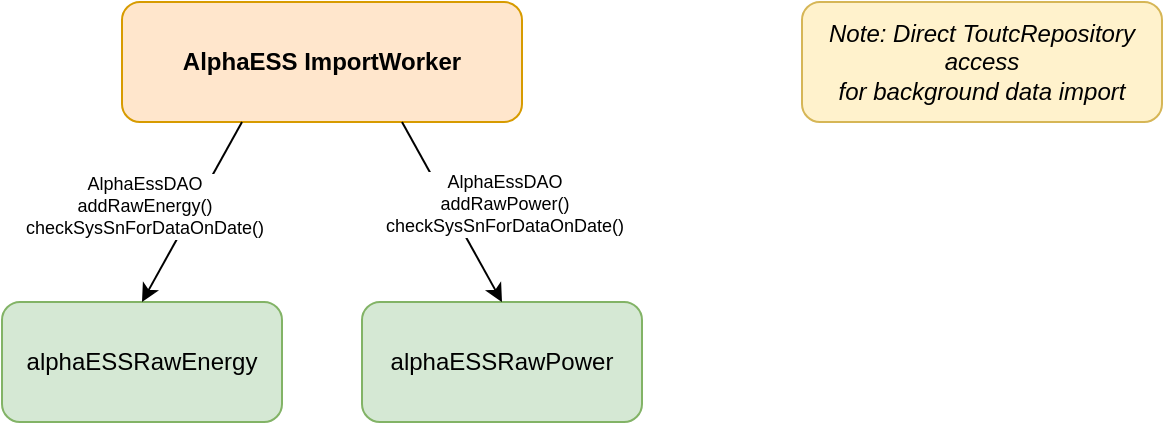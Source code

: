 <mxfile version="27.0.9">
  <diagram name="AlphaESS ImportWorker Dependencies" id="alphaess-import-worker">
    <mxGraphModel dx="1426" dy="841" grid="1" gridSize="10" guides="1" tooltips="1" connect="1" arrows="1" fold="1" page="1" pageScale="1" pageWidth="1400" pageHeight="900" math="0" shadow="0">
      <root>
        <mxCell id="0" />
        <mxCell id="1" parent="0" />
        <mxCell id="alphaess-import-worker" value="AlphaESS ImportWorker" style="rounded=1;whiteSpace=wrap;html=1;fillColor=#FFE6CC;strokeColor=#D79B00;fontColor=#000000;fontStyle=1;" parent="1" vertex="1">
          <mxGeometry x="110" y="50" width="200" height="60" as="geometry" />
        </mxCell>
        <mxCell id="alphaess-raw-energy-table" value="alphaESSRawEnergy" style="rounded=1;whiteSpace=wrap;html=1;fillColor=#D5E8D4;strokeColor=#82B366;fontColor=#000000;" parent="1" vertex="1">
          <mxGeometry x="50" y="200" width="140" height="60" as="geometry" />
        </mxCell>
        <mxCell id="alphaess-raw-power-table" value="alphaESSRawPower" style="rounded=1;whiteSpace=wrap;html=1;fillColor=#D5E8D4;strokeColor=#82B366;fontColor=#000000;" parent="1" vertex="1">
          <mxGeometry x="230" y="200" width="140" height="60" as="geometry" />
        </mxCell>
        <mxCell id="connection1" value="" style="endArrow=classic;html=1;rounded=1;exitX=0.3;exitY=1;exitDx=0;exitDy=0;entryX=0.5;entryY=0;entryDx=0;entryDy=0;" parent="1" source="alphaess-import-worker" target="alphaess-raw-energy-table" edge="1">
          <mxGeometry width="50" height="50" relative="1" as="geometry">
            <mxPoint x="300" y="300" as="sourcePoint" />
            <mxPoint x="350" y="250" as="targetPoint" />
          </mxGeometry>
        </mxCell>
        <mxCell id="dao1-label" value="AlphaEssDAO&#xa;addRawEnergy()&#xa;checkSysSnForDataOnDate()" style="edgeLabel;html=1;align=center;verticalAlign=middle;resizable=0;points=[];fontSize=9;fontColor=#000000;labelBackgroundColor=#FFFFFF;" parent="connection1" vertex="1" connectable="0">
          <mxGeometry x="-0.2" y="1" relative="1" as="geometry">
            <mxPoint x="-30" y="5" as="offset" />
          </mxGeometry>
        </mxCell>
        <mxCell id="connection2" value="" style="endArrow=classic;html=1;rounded=1;exitX=0.7;exitY=1;exitDx=0;exitDy=0;entryX=0.5;entryY=0;entryDx=0;entryDy=0;" parent="1" source="alphaess-import-worker" target="alphaess-raw-power-table" edge="1">
          <mxGeometry width="50" height="50" relative="1" as="geometry">
            <mxPoint x="300" y="300" as="sourcePoint" />
            <mxPoint x="350" y="250" as="targetPoint" />
          </mxGeometry>
        </mxCell>
        <mxCell id="dao2-label" value="AlphaEssDAO&#xa;addRawPower()&#xa;checkSysSnForDataOnDate()" style="edgeLabel;html=1;align=center;verticalAlign=middle;resizable=0;points=[];fontSize=9;fontColor=#000000;labelBackgroundColor=#FFFFFF;" parent="connection2" vertex="1" connectable="0">
          <mxGeometry x="-0.2" y="1" relative="1" as="geometry">
            <mxPoint x="30" y="5" as="offset" />
          </mxGeometry>
        </mxCell>
        <mxCell id="note" value="Note: Direct ToutcRepository access&#xa;for background data import" style="rounded=1;whiteSpace=wrap;html=1;fillColor=#FFF2CC;strokeColor=#D6B656;fontColor=#000000;fontStyle=2;" parent="1" vertex="1">
          <mxGeometry x="450" y="50" width="180" height="60" as="geometry" />
        </mxCell>
      </root>
    </mxGraphModel>
  </diagram>
</mxfile>
